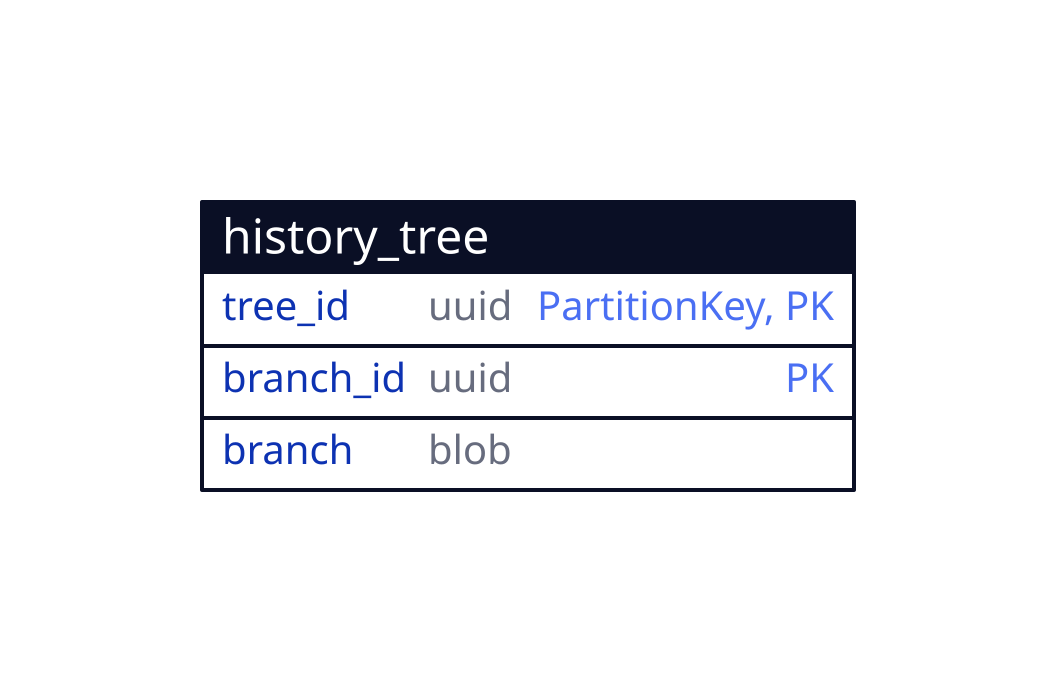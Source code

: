 # https://d2lang.com
# Generate SVG by running `make` inside of `docs/`.

history_tree: {
    shape: sql_table
    tree_id: uuid { constraint: [PartitionKey, PK] }
    branch_id: uuid { constraint: PK }
    branch: blob
}
